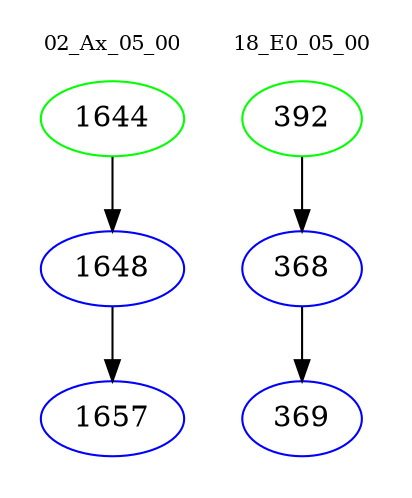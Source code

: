 digraph{
subgraph cluster_0 {
color = white
label = "02_Ax_05_00";
fontsize=10;
T0_1644 [label="1644", color="green"]
T0_1644 -> T0_1648 [color="black"]
T0_1648 [label="1648", color="blue"]
T0_1648 -> T0_1657 [color="black"]
T0_1657 [label="1657", color="blue"]
}
subgraph cluster_1 {
color = white
label = "18_E0_05_00";
fontsize=10;
T1_392 [label="392", color="green"]
T1_392 -> T1_368 [color="black"]
T1_368 [label="368", color="blue"]
T1_368 -> T1_369 [color="black"]
T1_369 [label="369", color="blue"]
}
}
